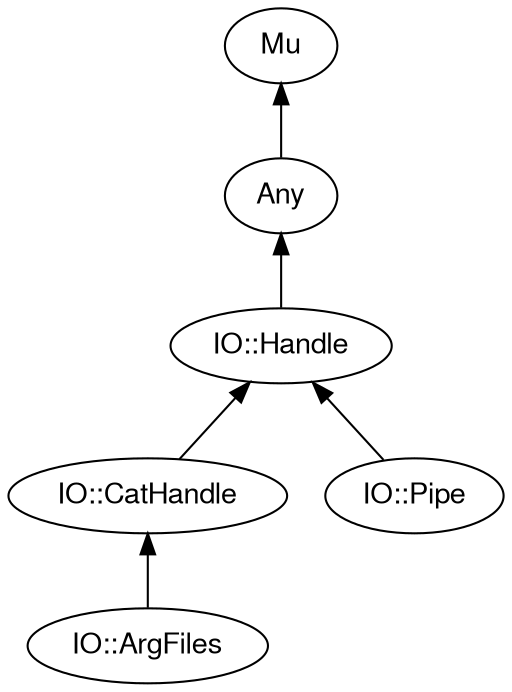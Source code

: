 digraph "perl6-type-graph" {
    rankdir=BT;
    splines=polyline;
    overlap=false; 
    // Types
    "IO::Handle" [color="#000000", fontcolor="#000000", href="/type/IO::Handle", fontname="FreeSans"];
    "Mu" [color="#000000", fontcolor="#000000", href="/type/Mu", fontname="FreeSans"];
    "Any" [color="#000000", fontcolor="#000000", href="/type/Any", fontname="FreeSans"];
    "IO::CatHandle" [color="#000000", fontcolor="#000000", href="/type/IO::CatHandle", fontname="FreeSans"];
    "IO::Pipe" [color="#000000", fontcolor="#000000", href="/type/IO::Pipe", fontname="FreeSans"];
    "IO::ArgFiles" [color="#000000", fontcolor="#000000", href="/type/IO::ArgFiles", fontname="FreeSans"];

    // Superclasses
    "IO::Handle" -> "Any" [color="#000000"];
    "Any" -> "Mu" [color="#000000"];
    "IO::CatHandle" -> "IO::Handle" [color="#000000"];
    "IO::Pipe" -> "IO::Handle" [color="#000000"];
    "IO::ArgFiles" -> "IO::CatHandle" [color="#000000"];

    // Roles
}
